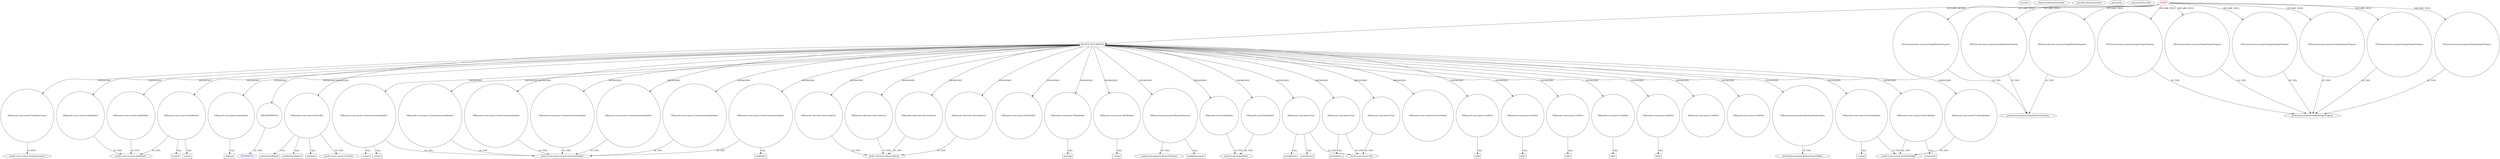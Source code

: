 digraph {
baseInfo[graphId=4315,category="pattern",isAnonymous=false,possibleRelation=false]
frameworkRelatedTypesInfo[]
possibleCollaborationsInfo[]
patternInfo[frequency=2.0,patternRootClient=0]
patternInstancesInfo[0="SaiPradeepDandem-javafx2-gradient-builder~/SaiPradeepDandem-javafx2-gradient-builder/javafx2-gradient-builder-master/src/main/java/com/javafx/gradientbuilder/application/RadialSettingsLayout.java~RadialSettingsLayout~1170",1="SaiPradeepDandem-javafx2-gradient-builder~/SaiPradeepDandem-javafx2-gradient-builder/javafx2-gradient-builder-master/src/main/java/com/javafx/gradientbuilder/application/LinearSettingsLayout.java~LinearSettingsLayout~1172"]
265[label="javafx.scene.layout.ColumnConstraintsBuilder",vertexType="FRAMEWORK_CLASS_TYPE",isFrameworkType=false]
278[label="VAR:javafx.scene.layout.ColumnConstraintsBuilder",vertexType="VARIABLE_EXPRESION",isFrameworkType=false,shape=circle]
279[label="minWidth()",vertexType="INSIDE_CALL",isFrameworkType=false,shape=box]
84[label="METHOD_DECLARATION",vertexType="CLIENT_METHOD_DECLARATION",isFrameworkType=false,shape=box]
0[label="CLIENT",vertexType="ROOT_CLIENT_CLASS_DECLARATION",isFrameworkType=false,color=red]
88[label="VAR:javafx.scene.NodeBuilder",vertexType="VARIABLE_EXPRESION",isFrameworkType=false,shape=circle]
127[label="VAR:javafx.scene.NodeBuilder",vertexType="VARIABLE_EXPRESION",isFrameworkType=false,shape=circle]
159[label="VAR:javafx.scene.layout.Pane",vertexType="VARIABLE_EXPRESION",isFrameworkType=false,shape=circle]
121[label="VAR:javafx.scene.layout.Pane",vertexType="VARIABLE_EXPRESION",isFrameworkType=false,shape=circle]
227[label="VAR:javafx.scene.layout.Pane",vertexType="VARIABLE_EXPRESION",isFrameworkType=false,shape=circle]
198[label="VAR:javafx.scene.control.SelectionModel",vertexType="VARIABLE_EXPRESION",isFrameworkType=false,shape=circle]
203[label="VAR:javafx.scene.layout.GridPane",vertexType="VARIABLE_EXPRESION",isFrameworkType=false,shape=circle]
254[label="VAR:javafx.scene.layout.GridPane",vertexType="VARIABLE_EXPRESION",isFrameworkType=false,shape=circle]
206[label="VAR:javafx.scene.layout.GridPane",vertexType="VARIABLE_EXPRESION",isFrameworkType=false,shape=circle]
230[label="VAR:javafx.scene.layout.GridPane",vertexType="VARIABLE_EXPRESION",isFrameworkType=false,shape=circle]
212[label="VAR:javafx.scene.layout.GridPane",vertexType="VARIABLE_EXPRESION",isFrameworkType=false,shape=circle]
289[label="VAR:javafx.scene.layout.GridPane",vertexType="VARIABLE_EXPRESION",isFrameworkType=false,shape=circle]
260[label="VAR:javafx.scene.layout.GridPane",vertexType="VARIABLE_EXPRESION",isFrameworkType=false,shape=circle]
145[label="VAR:javafx.beans.property.BooleanPropertyBase",vertexType="VARIABLE_EXPRESION",isFrameworkType=false,shape=circle]
100[label="VAR:javafx.scene.control.TextAreaBuilder",vertexType="VARIABLE_EXPRESION",isFrameworkType=false,shape=circle]
109[label="VAR:javafx.scene.control.TextAreaBuilder",vertexType="VARIABLE_EXPRESION",isFrameworkType=false,shape=circle]
97[label="VAR:javafx.scene.control.TextAreaBuilder",vertexType="VARIABLE_EXPRESION",isFrameworkType=false,shape=circle]
115[label="VAR:javafx.scene.control.TextInputControl",vertexType="VARIABLE_EXPRESION",isFrameworkType=false,shape=circle]
20[label="FIELD:javafx.beans.property.SimpleBooleanProperty",vertexType="FIELD_DECLARATION",isFrameworkType=false,shape=circle]
117[label="javafx.scene.control.TextInputControl",vertexType="FRAMEWORK_CLASS_TYPE",isFrameworkType=false]
22[label="FIELD:javafx.beans.property.SimpleBooleanProperty",vertexType="FIELD_DECLARATION",isFrameworkType=false,shape=circle]
18[label="FIELD:javafx.beans.property.SimpleBooleanProperty",vertexType="FIELD_DECLARATION",isFrameworkType=false,shape=circle]
124[label="VAR:javafx.scene.control.LabelBuilder",vertexType="VARIABLE_EXPRESION",isFrameworkType=false,shape=circle]
85[label="VAR:javafx.scene.control.LabelBuilder",vertexType="VARIABLE_EXPRESION",isFrameworkType=false,shape=circle]
94[label="VAR:javafx.scene.control.LabelBuilder",vertexType="VARIABLE_EXPRESION",isFrameworkType=false,shape=circle]
101[label="wrapText()",vertexType="INSIDE_CALL",isFrameworkType=false,shape=box]
255[label="add()",vertexType="INSIDE_CALL",isFrameworkType=false,shape=box]
204[label="add()",vertexType="INSIDE_CALL",isFrameworkType=false,shape=box]
231[label="add()",vertexType="INSIDE_CALL",isFrameworkType=false,shape=box]
213[label="add()",vertexType="INSIDE_CALL",isFrameworkType=false,shape=box]
207[label="add()",vertexType="INSIDE_CALL",isFrameworkType=false,shape=box]
236[label="VAR:javafx.scene.layout.PaneBuilder",vertexType="VARIABLE_EXPRESION",isFrameworkType=false,shape=circle]
237[label="children()",vertexType="INSIDE_CALL",isFrameworkType=false,shape=box]
90[label="javafx.scene.NodeBuilder",vertexType="FRAMEWORK_CLASS_TYPE",isFrameworkType=false]
149[label="VAR:ANONYMOUS",vertexType="VARIABLE_EXPRESION",isFrameworkType=false,shape=circle]
123[label="javafx.scene.layout.Pane",vertexType="FRAMEWORK_CLASS_TYPE",isFrameworkType=false]
179[label="VAR:javafx.scene.control.ChoiceBox",vertexType="VARIABLE_EXPRESION",isFrameworkType=false,shape=circle]
27[label="javafx.scene.control.ChoiceBox",vertexType="FRAMEWORK_CLASS_TYPE",isFrameworkType=false]
197[label="getSelectionModel()",vertexType="INSIDE_CALL",isFrameworkType=false,shape=box]
202[label="getSelectionModel()",vertexType="INSIDE_CALL",isFrameworkType=false,shape=box]
192[label="setItems()",vertexType="INSIDE_CALL",isFrameworkType=false,shape=box]
99[label="javafx.scene.control.TextAreaBuilder",vertexType="FRAMEWORK_CLASS_TYPE",isFrameworkType=false]
272[label="VAR:javafx.scene.layout.ColumnConstraintsBuilder",vertexType="VARIABLE_EXPRESION",isFrameworkType=false,shape=circle]
269[label="VAR:javafx.scene.layout.ColumnConstraintsBuilder",vertexType="VARIABLE_EXPRESION",isFrameworkType=false,shape=circle]
281[label="VAR:javafx.scene.layout.ColumnConstraintsBuilder",vertexType="VARIABLE_EXPRESION",isFrameworkType=false,shape=circle]
263[label="VAR:javafx.scene.layout.ColumnConstraintsBuilder",vertexType="VARIABLE_EXPRESION",isFrameworkType=false,shape=circle]
275[label="VAR:javafx.scene.layout.ColumnConstraintsBuilder",vertexType="VARIABLE_EXPRESION",isFrameworkType=false,shape=circle]
266[label="VAR:javafx.scene.layout.ColumnConstraintsBuilder",vertexType="VARIABLE_EXPRESION",isFrameworkType=false,shape=circle]
257[label="VAR:javafx.collections.ObservableList",vertexType="VARIABLE_EXPRESION",isFrameworkType=false,shape=circle]
286[label="VAR:javafx.collections.ObservableList",vertexType="VARIABLE_EXPRESION",isFrameworkType=false,shape=circle]
224[label="VAR:javafx.collections.ObservableList",vertexType="VARIABLE_EXPRESION",isFrameworkType=false,shape=circle]
135[label="VAR:javafx.collections.ObservableList",vertexType="VARIABLE_EXPRESION",isFrameworkType=false,shape=circle]
10[label="FIELD:javafx.beans.property.SimpleIntegerProperty",vertexType="FIELD_DECLARATION",isFrameworkType=false,shape=circle]
12[label="FIELD:javafx.beans.property.SimpleIntegerProperty",vertexType="FIELD_DECLARATION",isFrameworkType=false,shape=circle]
42[label="FIELD:javafx.beans.property.SimpleIntegerProperty",vertexType="FIELD_DECLARATION",isFrameworkType=false,shape=circle]
36[label="FIELD:javafx.beans.property.SimpleIntegerProperty",vertexType="FIELD_DECLARATION",isFrameworkType=false,shape=circle]
38[label="FIELD:javafx.beans.property.SimpleIntegerProperty",vertexType="FIELD_DECLARATION",isFrameworkType=false,shape=circle]
14[label="FIELD:javafx.beans.property.SimpleIntegerProperty",vertexType="FIELD_DECLARATION",isFrameworkType=false,shape=circle]
218[label="VAR:javafx.scene.layout.VBoxBuilder",vertexType="VARIABLE_EXPRESION",isFrameworkType=false,shape=circle]
219[label="spacing()",vertexType="INSIDE_CALL",isFrameworkType=false,shape=box]
215[label="VAR:javafx.scene.layout.VBoxBuilder",vertexType="VARIABLE_EXPRESION",isFrameworkType=false,shape=circle]
221[label="VAR:javafx.scene.layout.VBoxBuilder",vertexType="VARIABLE_EXPRESION",isFrameworkType=false,shape=circle]
147[label="javafx.beans.property.BooleanPropertyBase",vertexType="FRAMEWORK_CLASS_TYPE",isFrameworkType=false]
19[label="javafx.beans.property.SimpleBooleanProperty",vertexType="FRAMEWORK_CLASS_TYPE",isFrameworkType=false]
150[label="ANONYMOUS",vertexType="REFERENCE_ANONYMOUS_DECLARATION",isFrameworkType=false,color=blue]
87[label="javafx.scene.control.LabelBuilder",vertexType="FRAMEWORK_CLASS_TYPE",isFrameworkType=false]
120[label="javafx.collections.ObservableList",vertexType="FRAMEWORK_INTERFACE_TYPE",isFrameworkType=false]
9[label="javafx.beans.property.SimpleIntegerProperty",vertexType="FRAMEWORK_CLASS_TYPE",isFrameworkType=false]
273[label="create()",vertexType="INSIDE_CALL",isFrameworkType=false,shape=box]
285[label="create()",vertexType="INSIDE_CALL",isFrameworkType=false,shape=box]
134[label="create()",vertexType="INSIDE_CALL",isFrameworkType=false,shape=box]
173[label="VAR:javafx.beans.property.BooleanProperty",vertexType="VARIABLE_EXPRESION",isFrameworkType=false,shape=circle]
174[label="bindBidirectional()",vertexType="INSIDE_CALL",isFrameworkType=false,shape=box]
175[label="javafx.beans.property.BooleanProperty",vertexType="FRAMEWORK_CLASS_TYPE",isFrameworkType=false]
110[label="create()",vertexType="INSIDE_CALL",isFrameworkType=false,shape=box]
222[label="create()",vertexType="INSIDE_CALL",isFrameworkType=false,shape=box]
95[label="create()",vertexType="INSIDE_CALL",isFrameworkType=false,shape=box]
160[label="getChildren()",vertexType="INSIDE_CALL",isFrameworkType=false,shape=box]
163[label="getChildren()",vertexType="INSIDE_CALL",isFrameworkType=false,shape=box]
122[label="getChildren()",vertexType="INSIDE_CALL",isFrameworkType=false,shape=box]
0->14[label="DECLARE_FIELD"]
94->134[label="CALL"]
203->204[label="CALL"]
84->145[label="INSTANTIATE"]
286->120[label="OF_TYPE"]
84->135[label="INSTANTIATE"]
0->42[label="DECLARE_FIELD"]
0->84[label="DECLARE_METHOD"]
84->286[label="INSTANTIATE"]
109->110[label="CALL"]
94->87[label="OF_TYPE"]
10->9[label="OF_TYPE"]
84->124[label="INSTANTIATE"]
84->159[label="INSTANTIATE"]
84->179[label="INSTANTIATE"]
254->255[label="CALL"]
278->279[label="CALL"]
84->121[label="INSTANTIATE"]
84->269[label="INSTANTIATE"]
84->224[label="INSTANTIATE"]
0->10[label="DECLARE_FIELD"]
84->281[label="INSTANTIATE"]
224->120[label="OF_TYPE"]
84->266[label="INSTANTIATE"]
272->265[label="OF_TYPE"]
97->99[label="OF_TYPE"]
84->272[label="INSTANTIATE"]
84->275[label="INSTANTIATE"]
218->219[label="CALL"]
145->147[label="OF_TYPE"]
173->174[label="CALL"]
257->120[label="OF_TYPE"]
109->99[label="OF_TYPE"]
179->192[label="CALL"]
84->257[label="INSTANTIATE"]
84->109[label="INSTANTIATE"]
84->206[label="INSTANTIATE"]
84->88[label="INSTANTIATE"]
84->236[label="INSTANTIATE"]
88->90[label="OF_TYPE"]
272->273[label="CALL"]
94->95[label="CALL"]
206->207[label="CALL"]
84->289[label="INSTANTIATE"]
85->87[label="OF_TYPE"]
0->38[label="DECLARE_FIELD"]
42->9[label="OF_TYPE"]
100->99[label="OF_TYPE"]
84->198[label="INSTANTIATE"]
84->227[label="INSTANTIATE"]
84->218[label="INSTANTIATE"]
121->123[label="OF_TYPE"]
0->22[label="DECLARE_FIELD"]
84->173[label="INSTANTIATE"]
84->94[label="INSTANTIATE"]
22->19[label="OF_TYPE"]
173->175[label="OF_TYPE"]
266->265[label="OF_TYPE"]
212->213[label="CALL"]
84->127[label="INSTANTIATE"]
38->9[label="OF_TYPE"]
84->203[label="INSTANTIATE"]
0->20[label="DECLARE_FIELD"]
179->197[label="CALL"]
149->150[label="OF_TYPE"]
84->97[label="INSTANTIATE"]
263->265[label="OF_TYPE"]
84->212[label="INSTANTIATE"]
159->123[label="OF_TYPE"]
236->237[label="CALL"]
121->122[label="CALL"]
179->202[label="CALL"]
84->85[label="INSTANTIATE"]
278->265[label="OF_TYPE"]
135->120[label="OF_TYPE"]
0->18[label="DECLARE_FIELD"]
84->230[label="INSTANTIATE"]
272->285[label="CALL"]
115->117[label="OF_TYPE"]
281->265[label="OF_TYPE"]
84->100[label="INSTANTIATE"]
221->222[label="CALL"]
100->101[label="CALL"]
84->115[label="INSTANTIATE"]
12->9[label="OF_TYPE"]
84->215[label="INSTANTIATE"]
0->12[label="DECLARE_FIELD"]
159->160[label="CALL"]
275->265[label="OF_TYPE"]
18->19[label="OF_TYPE"]
230->231[label="CALL"]
36->9[label="OF_TYPE"]
14->9[label="OF_TYPE"]
20->19[label="OF_TYPE"]
84->260[label="INSTANTIATE"]
84->278[label="INSTANTIATE"]
84->149[label="INSTANTIATE"]
84->254[label="INSTANTIATE"]
227->123[label="OF_TYPE"]
84->221[label="INSTANTIATE"]
127->90[label="OF_TYPE"]
179->27[label="OF_TYPE"]
84->263[label="INSTANTIATE"]
159->163[label="CALL"]
0->36[label="DECLARE_FIELD"]
124->87[label="OF_TYPE"]
269->265[label="OF_TYPE"]
}
